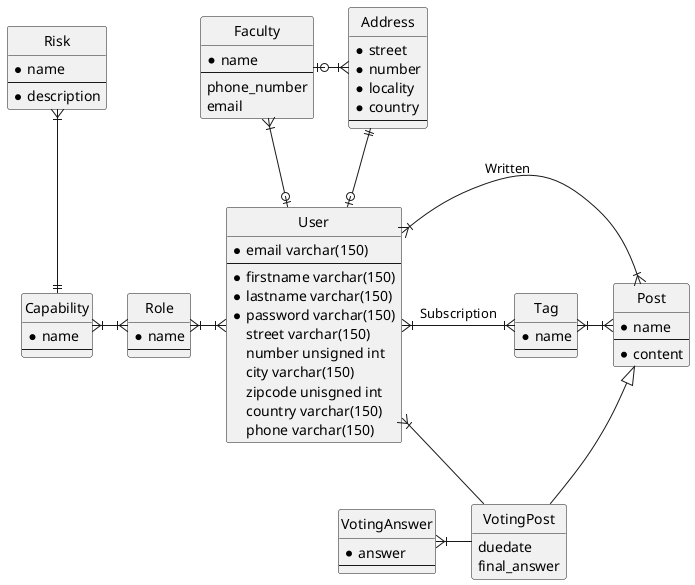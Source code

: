 @startuml db_mdl

hide circle
hide empty members

' entity Entity {
'    * identifying_attribute
'    --
'    * mandatory_attribute
'    optional_attribute
' }

' ' zero or one
' A |o--o| B

' ' exactly one
' C ||--|| D

' ' zero or many
' E }o--o{ F

' ' one or many
' G }|--|{ H

entity User {
  * email varchar(150)
  --
  * firstname varchar(150)
  * lastname varchar(150)
  * password varchar(150)
  street varchar(150)
  number unsigned int
  city varchar(150)
  zipcode unisgned int
  country varchar(150)
  phone varchar(150)
}

entity Address {
  * street
  * number
  * locality
  * country
  --
}



entity Tag {
  * name
  --
}

entity Post {
  * name
  --
  * content
}

entity Role {
  * name
  --
}

entity Capability {
  * name
  --
}

entity Risk {
  * name
  --
  * description
}

entity VotingPost {
  duedate
  final_answer
}

entity VotingAnswer {
  * answer
  --
}

entity Faculty  {
  * name
  --
  phone_number
  email
}

Address ||--o| User
Tag }|-|{ Post

Faculty }|--o| User
Faculty |o-|{ Address

Risk }|--|| Capability
Capability }|-|{ Role
Role }|-|{ User

User }|-|{ Tag : Subscription
User }|-|{ Post : Written

Post <|-- VotingPost
VotingAnswer }|- VotingPost
User }|- VotingPost

@enduml